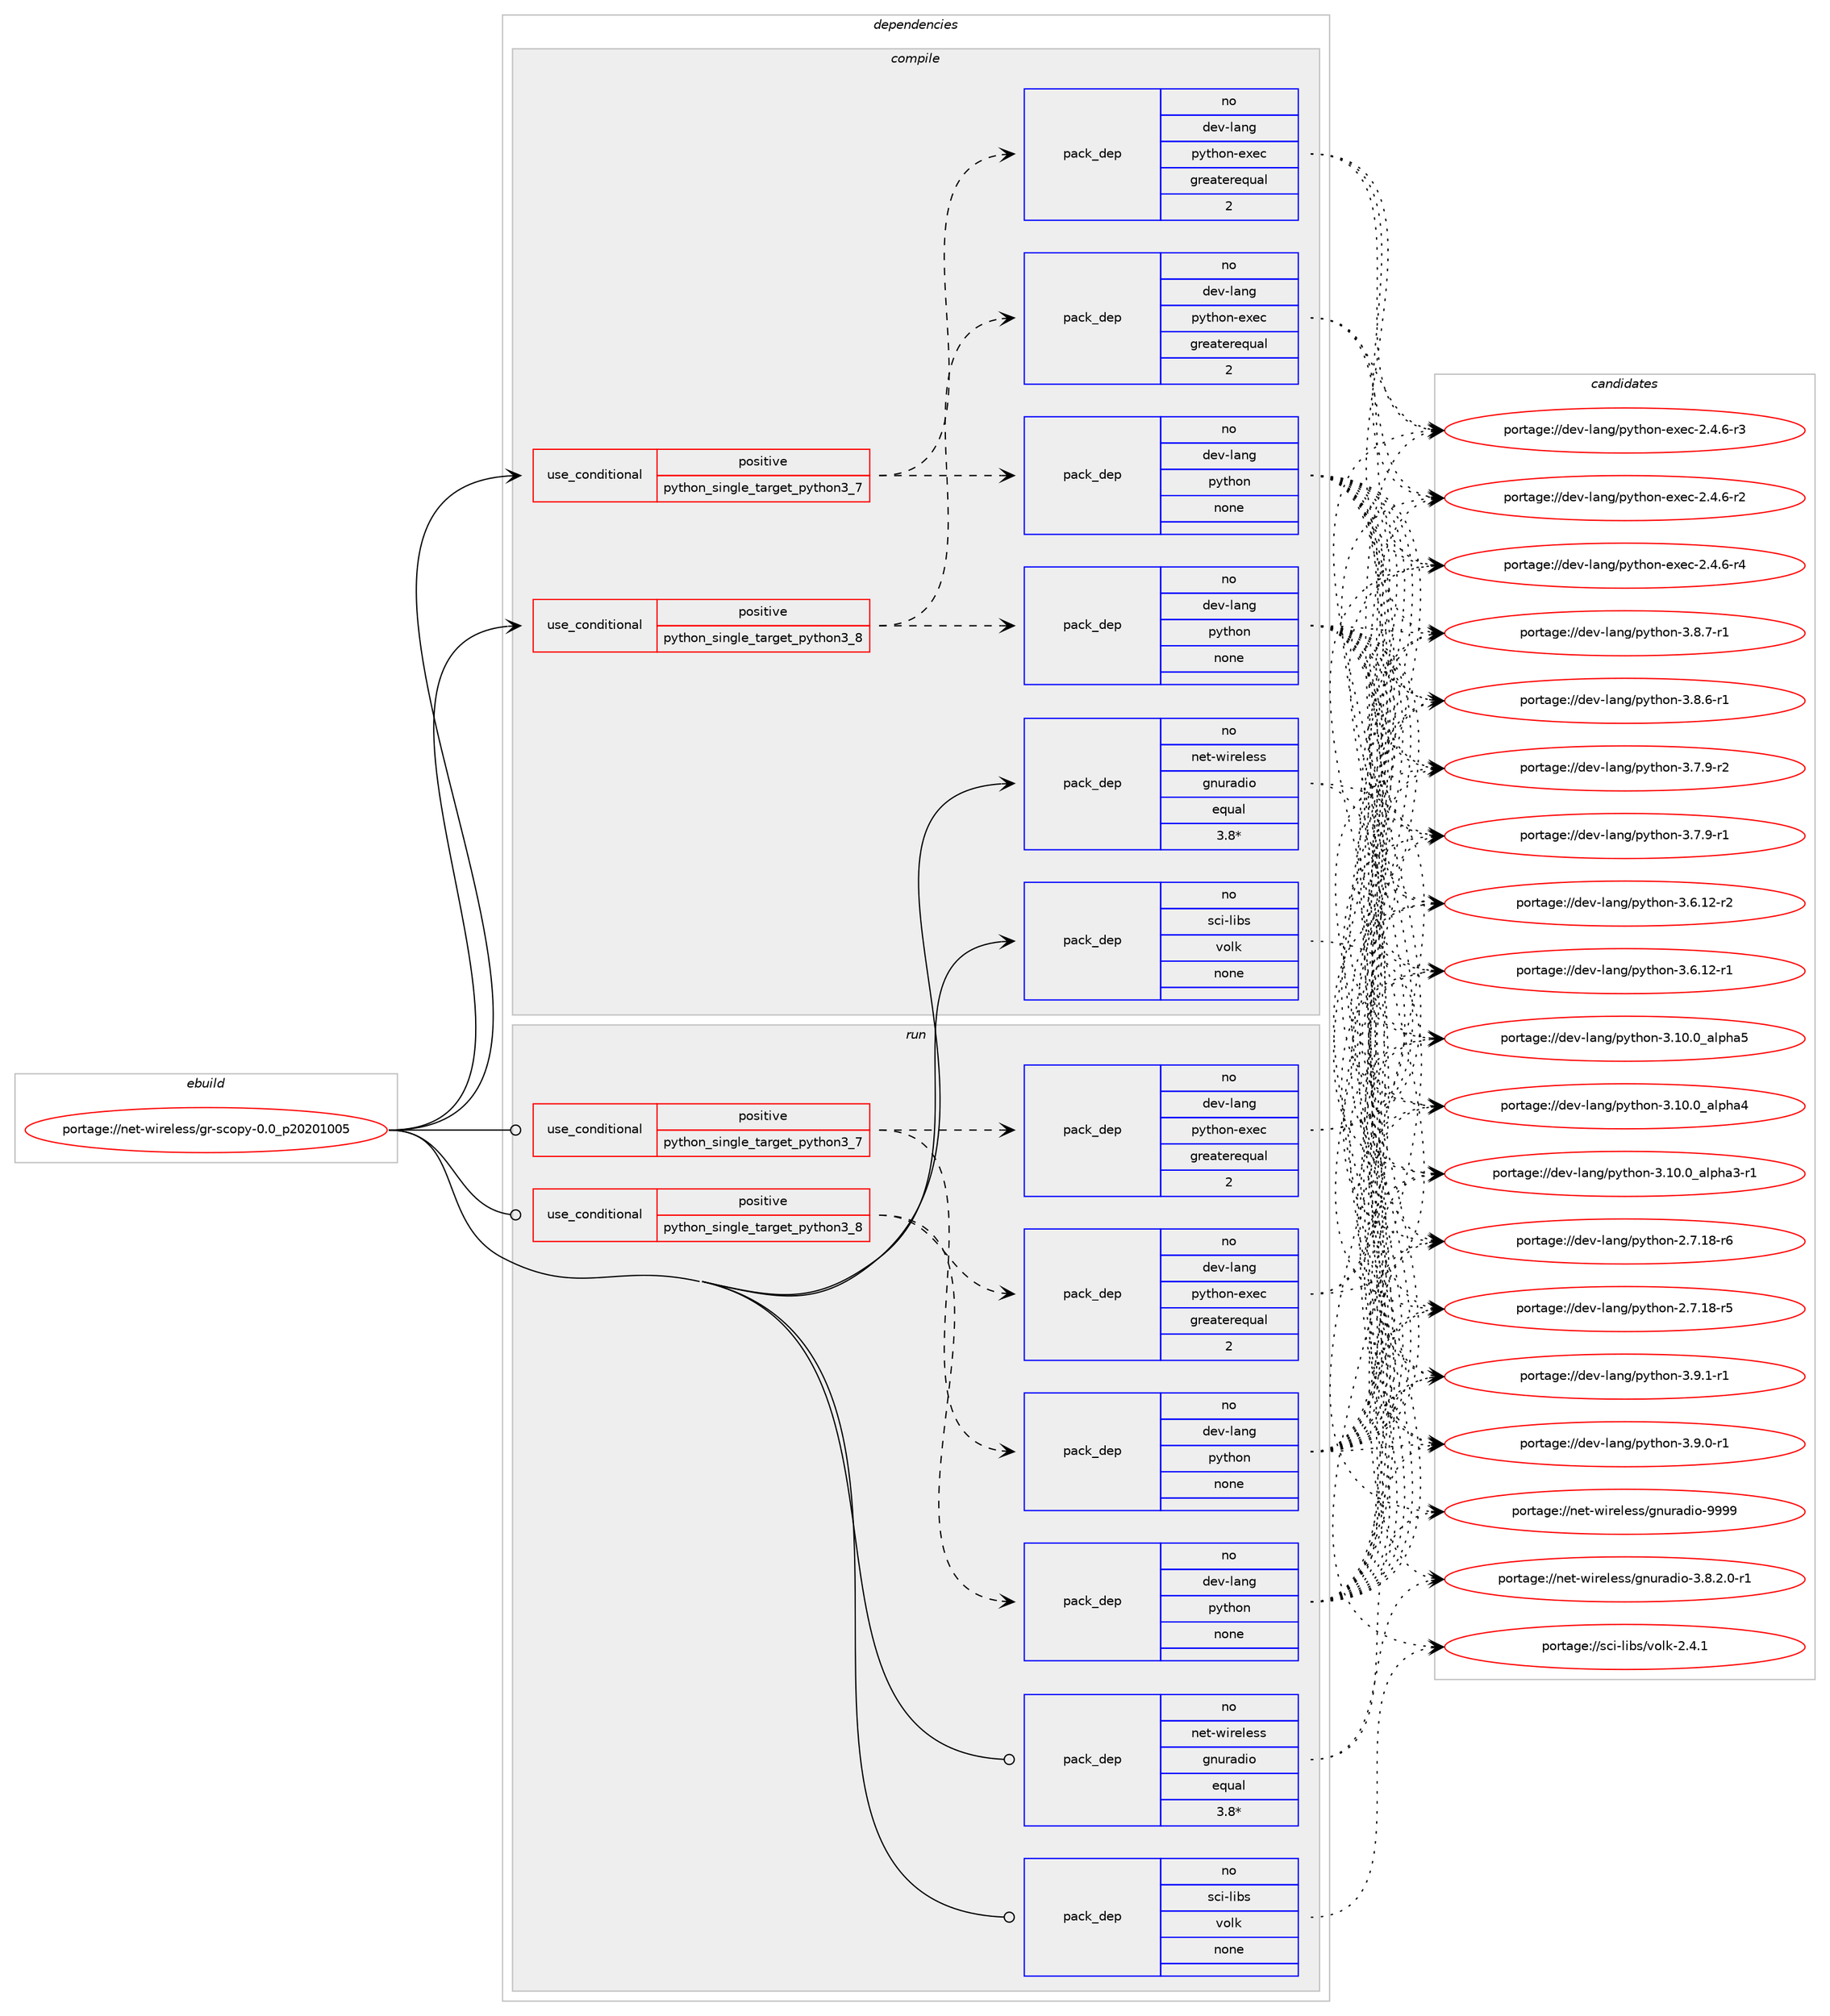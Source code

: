 digraph prolog {

# *************
# Graph options
# *************

newrank=true;
concentrate=true;
compound=true;
graph [rankdir=LR,fontname=Helvetica,fontsize=10,ranksep=1.5];#, ranksep=2.5, nodesep=0.2];
edge  [arrowhead=vee];
node  [fontname=Helvetica,fontsize=10];

# **********
# The ebuild
# **********

subgraph cluster_leftcol {
color=gray;
rank=same;
label=<<i>ebuild</i>>;
id [label="portage://net-wireless/gr-scopy-0.0_p20201005", color=red, width=4, href="../net-wireless/gr-scopy-0.0_p20201005.svg"];
}

# ****************
# The dependencies
# ****************

subgraph cluster_midcol {
color=gray;
label=<<i>dependencies</i>>;
subgraph cluster_compile {
fillcolor="#eeeeee";
style=filled;
label=<<i>compile</i>>;
subgraph cond4507 {
dependency14578 [label=<<TABLE BORDER="0" CELLBORDER="1" CELLSPACING="0" CELLPADDING="4"><TR><TD ROWSPAN="3" CELLPADDING="10">use_conditional</TD></TR><TR><TD>positive</TD></TR><TR><TD>python_single_target_python3_7</TD></TR></TABLE>>, shape=none, color=red];
subgraph pack9956 {
dependency14579 [label=<<TABLE BORDER="0" CELLBORDER="1" CELLSPACING="0" CELLPADDING="4" WIDTH="220"><TR><TD ROWSPAN="6" CELLPADDING="30">pack_dep</TD></TR><TR><TD WIDTH="110">no</TD></TR><TR><TD>dev-lang</TD></TR><TR><TD>python</TD></TR><TR><TD>none</TD></TR><TR><TD></TD></TR></TABLE>>, shape=none, color=blue];
}
dependency14578:e -> dependency14579:w [weight=20,style="dashed",arrowhead="vee"];
subgraph pack9957 {
dependency14580 [label=<<TABLE BORDER="0" CELLBORDER="1" CELLSPACING="0" CELLPADDING="4" WIDTH="220"><TR><TD ROWSPAN="6" CELLPADDING="30">pack_dep</TD></TR><TR><TD WIDTH="110">no</TD></TR><TR><TD>dev-lang</TD></TR><TR><TD>python-exec</TD></TR><TR><TD>greaterequal</TD></TR><TR><TD>2</TD></TR></TABLE>>, shape=none, color=blue];
}
dependency14578:e -> dependency14580:w [weight=20,style="dashed",arrowhead="vee"];
}
id:e -> dependency14578:w [weight=20,style="solid",arrowhead="vee"];
subgraph cond4508 {
dependency14581 [label=<<TABLE BORDER="0" CELLBORDER="1" CELLSPACING="0" CELLPADDING="4"><TR><TD ROWSPAN="3" CELLPADDING="10">use_conditional</TD></TR><TR><TD>positive</TD></TR><TR><TD>python_single_target_python3_8</TD></TR></TABLE>>, shape=none, color=red];
subgraph pack9958 {
dependency14582 [label=<<TABLE BORDER="0" CELLBORDER="1" CELLSPACING="0" CELLPADDING="4" WIDTH="220"><TR><TD ROWSPAN="6" CELLPADDING="30">pack_dep</TD></TR><TR><TD WIDTH="110">no</TD></TR><TR><TD>dev-lang</TD></TR><TR><TD>python</TD></TR><TR><TD>none</TD></TR><TR><TD></TD></TR></TABLE>>, shape=none, color=blue];
}
dependency14581:e -> dependency14582:w [weight=20,style="dashed",arrowhead="vee"];
subgraph pack9959 {
dependency14583 [label=<<TABLE BORDER="0" CELLBORDER="1" CELLSPACING="0" CELLPADDING="4" WIDTH="220"><TR><TD ROWSPAN="6" CELLPADDING="30">pack_dep</TD></TR><TR><TD WIDTH="110">no</TD></TR><TR><TD>dev-lang</TD></TR><TR><TD>python-exec</TD></TR><TR><TD>greaterequal</TD></TR><TR><TD>2</TD></TR></TABLE>>, shape=none, color=blue];
}
dependency14581:e -> dependency14583:w [weight=20,style="dashed",arrowhead="vee"];
}
id:e -> dependency14581:w [weight=20,style="solid",arrowhead="vee"];
subgraph pack9960 {
dependency14584 [label=<<TABLE BORDER="0" CELLBORDER="1" CELLSPACING="0" CELLPADDING="4" WIDTH="220"><TR><TD ROWSPAN="6" CELLPADDING="30">pack_dep</TD></TR><TR><TD WIDTH="110">no</TD></TR><TR><TD>net-wireless</TD></TR><TR><TD>gnuradio</TD></TR><TR><TD>equal</TD></TR><TR><TD>3.8*</TD></TR></TABLE>>, shape=none, color=blue];
}
id:e -> dependency14584:w [weight=20,style="solid",arrowhead="vee"];
subgraph pack9961 {
dependency14585 [label=<<TABLE BORDER="0" CELLBORDER="1" CELLSPACING="0" CELLPADDING="4" WIDTH="220"><TR><TD ROWSPAN="6" CELLPADDING="30">pack_dep</TD></TR><TR><TD WIDTH="110">no</TD></TR><TR><TD>sci-libs</TD></TR><TR><TD>volk</TD></TR><TR><TD>none</TD></TR><TR><TD></TD></TR></TABLE>>, shape=none, color=blue];
}
id:e -> dependency14585:w [weight=20,style="solid",arrowhead="vee"];
}
subgraph cluster_compileandrun {
fillcolor="#eeeeee";
style=filled;
label=<<i>compile and run</i>>;
}
subgraph cluster_run {
fillcolor="#eeeeee";
style=filled;
label=<<i>run</i>>;
subgraph cond4509 {
dependency14586 [label=<<TABLE BORDER="0" CELLBORDER="1" CELLSPACING="0" CELLPADDING="4"><TR><TD ROWSPAN="3" CELLPADDING="10">use_conditional</TD></TR><TR><TD>positive</TD></TR><TR><TD>python_single_target_python3_7</TD></TR></TABLE>>, shape=none, color=red];
subgraph pack9962 {
dependency14587 [label=<<TABLE BORDER="0" CELLBORDER="1" CELLSPACING="0" CELLPADDING="4" WIDTH="220"><TR><TD ROWSPAN="6" CELLPADDING="30">pack_dep</TD></TR><TR><TD WIDTH="110">no</TD></TR><TR><TD>dev-lang</TD></TR><TR><TD>python</TD></TR><TR><TD>none</TD></TR><TR><TD></TD></TR></TABLE>>, shape=none, color=blue];
}
dependency14586:e -> dependency14587:w [weight=20,style="dashed",arrowhead="vee"];
subgraph pack9963 {
dependency14588 [label=<<TABLE BORDER="0" CELLBORDER="1" CELLSPACING="0" CELLPADDING="4" WIDTH="220"><TR><TD ROWSPAN="6" CELLPADDING="30">pack_dep</TD></TR><TR><TD WIDTH="110">no</TD></TR><TR><TD>dev-lang</TD></TR><TR><TD>python-exec</TD></TR><TR><TD>greaterequal</TD></TR><TR><TD>2</TD></TR></TABLE>>, shape=none, color=blue];
}
dependency14586:e -> dependency14588:w [weight=20,style="dashed",arrowhead="vee"];
}
id:e -> dependency14586:w [weight=20,style="solid",arrowhead="odot"];
subgraph cond4510 {
dependency14589 [label=<<TABLE BORDER="0" CELLBORDER="1" CELLSPACING="0" CELLPADDING="4"><TR><TD ROWSPAN="3" CELLPADDING="10">use_conditional</TD></TR><TR><TD>positive</TD></TR><TR><TD>python_single_target_python3_8</TD></TR></TABLE>>, shape=none, color=red];
subgraph pack9964 {
dependency14590 [label=<<TABLE BORDER="0" CELLBORDER="1" CELLSPACING="0" CELLPADDING="4" WIDTH="220"><TR><TD ROWSPAN="6" CELLPADDING="30">pack_dep</TD></TR><TR><TD WIDTH="110">no</TD></TR><TR><TD>dev-lang</TD></TR><TR><TD>python</TD></TR><TR><TD>none</TD></TR><TR><TD></TD></TR></TABLE>>, shape=none, color=blue];
}
dependency14589:e -> dependency14590:w [weight=20,style="dashed",arrowhead="vee"];
subgraph pack9965 {
dependency14591 [label=<<TABLE BORDER="0" CELLBORDER="1" CELLSPACING="0" CELLPADDING="4" WIDTH="220"><TR><TD ROWSPAN="6" CELLPADDING="30">pack_dep</TD></TR><TR><TD WIDTH="110">no</TD></TR><TR><TD>dev-lang</TD></TR><TR><TD>python-exec</TD></TR><TR><TD>greaterequal</TD></TR><TR><TD>2</TD></TR></TABLE>>, shape=none, color=blue];
}
dependency14589:e -> dependency14591:w [weight=20,style="dashed",arrowhead="vee"];
}
id:e -> dependency14589:w [weight=20,style="solid",arrowhead="odot"];
subgraph pack9966 {
dependency14592 [label=<<TABLE BORDER="0" CELLBORDER="1" CELLSPACING="0" CELLPADDING="4" WIDTH="220"><TR><TD ROWSPAN="6" CELLPADDING="30">pack_dep</TD></TR><TR><TD WIDTH="110">no</TD></TR><TR><TD>net-wireless</TD></TR><TR><TD>gnuradio</TD></TR><TR><TD>equal</TD></TR><TR><TD>3.8*</TD></TR></TABLE>>, shape=none, color=blue];
}
id:e -> dependency14592:w [weight=20,style="solid",arrowhead="odot"];
subgraph pack9967 {
dependency14593 [label=<<TABLE BORDER="0" CELLBORDER="1" CELLSPACING="0" CELLPADDING="4" WIDTH="220"><TR><TD ROWSPAN="6" CELLPADDING="30">pack_dep</TD></TR><TR><TD WIDTH="110">no</TD></TR><TR><TD>sci-libs</TD></TR><TR><TD>volk</TD></TR><TR><TD>none</TD></TR><TR><TD></TD></TR></TABLE>>, shape=none, color=blue];
}
id:e -> dependency14593:w [weight=20,style="solid",arrowhead="odot"];
}
}

# **************
# The candidates
# **************

subgraph cluster_choices {
rank=same;
color=gray;
label=<<i>candidates</i>>;

subgraph choice9956 {
color=black;
nodesep=1;
choice1001011184510897110103471121211161041111104551465746494511449 [label="portage://dev-lang/python-3.9.1-r1", color=red, width=4,href="../dev-lang/python-3.9.1-r1.svg"];
choice1001011184510897110103471121211161041111104551465746484511449 [label="portage://dev-lang/python-3.9.0-r1", color=red, width=4,href="../dev-lang/python-3.9.0-r1.svg"];
choice1001011184510897110103471121211161041111104551465646554511449 [label="portage://dev-lang/python-3.8.7-r1", color=red, width=4,href="../dev-lang/python-3.8.7-r1.svg"];
choice1001011184510897110103471121211161041111104551465646544511449 [label="portage://dev-lang/python-3.8.6-r1", color=red, width=4,href="../dev-lang/python-3.8.6-r1.svg"];
choice1001011184510897110103471121211161041111104551465546574511450 [label="portage://dev-lang/python-3.7.9-r2", color=red, width=4,href="../dev-lang/python-3.7.9-r2.svg"];
choice1001011184510897110103471121211161041111104551465546574511449 [label="portage://dev-lang/python-3.7.9-r1", color=red, width=4,href="../dev-lang/python-3.7.9-r1.svg"];
choice100101118451089711010347112121116104111110455146544649504511450 [label="portage://dev-lang/python-3.6.12-r2", color=red, width=4,href="../dev-lang/python-3.6.12-r2.svg"];
choice100101118451089711010347112121116104111110455146544649504511449 [label="portage://dev-lang/python-3.6.12-r1", color=red, width=4,href="../dev-lang/python-3.6.12-r1.svg"];
choice1001011184510897110103471121211161041111104551464948464895971081121049753 [label="portage://dev-lang/python-3.10.0_alpha5", color=red, width=4,href="../dev-lang/python-3.10.0_alpha5.svg"];
choice1001011184510897110103471121211161041111104551464948464895971081121049752 [label="portage://dev-lang/python-3.10.0_alpha4", color=red, width=4,href="../dev-lang/python-3.10.0_alpha4.svg"];
choice10010111845108971101034711212111610411111045514649484648959710811210497514511449 [label="portage://dev-lang/python-3.10.0_alpha3-r1", color=red, width=4,href="../dev-lang/python-3.10.0_alpha3-r1.svg"];
choice100101118451089711010347112121116104111110455046554649564511454 [label="portage://dev-lang/python-2.7.18-r6", color=red, width=4,href="../dev-lang/python-2.7.18-r6.svg"];
choice100101118451089711010347112121116104111110455046554649564511453 [label="portage://dev-lang/python-2.7.18-r5", color=red, width=4,href="../dev-lang/python-2.7.18-r5.svg"];
dependency14579:e -> choice1001011184510897110103471121211161041111104551465746494511449:w [style=dotted,weight="100"];
dependency14579:e -> choice1001011184510897110103471121211161041111104551465746484511449:w [style=dotted,weight="100"];
dependency14579:e -> choice1001011184510897110103471121211161041111104551465646554511449:w [style=dotted,weight="100"];
dependency14579:e -> choice1001011184510897110103471121211161041111104551465646544511449:w [style=dotted,weight="100"];
dependency14579:e -> choice1001011184510897110103471121211161041111104551465546574511450:w [style=dotted,weight="100"];
dependency14579:e -> choice1001011184510897110103471121211161041111104551465546574511449:w [style=dotted,weight="100"];
dependency14579:e -> choice100101118451089711010347112121116104111110455146544649504511450:w [style=dotted,weight="100"];
dependency14579:e -> choice100101118451089711010347112121116104111110455146544649504511449:w [style=dotted,weight="100"];
dependency14579:e -> choice1001011184510897110103471121211161041111104551464948464895971081121049753:w [style=dotted,weight="100"];
dependency14579:e -> choice1001011184510897110103471121211161041111104551464948464895971081121049752:w [style=dotted,weight="100"];
dependency14579:e -> choice10010111845108971101034711212111610411111045514649484648959710811210497514511449:w [style=dotted,weight="100"];
dependency14579:e -> choice100101118451089711010347112121116104111110455046554649564511454:w [style=dotted,weight="100"];
dependency14579:e -> choice100101118451089711010347112121116104111110455046554649564511453:w [style=dotted,weight="100"];
}
subgraph choice9957 {
color=black;
nodesep=1;
choice10010111845108971101034711212111610411111045101120101994550465246544511452 [label="portage://dev-lang/python-exec-2.4.6-r4", color=red, width=4,href="../dev-lang/python-exec-2.4.6-r4.svg"];
choice10010111845108971101034711212111610411111045101120101994550465246544511451 [label="portage://dev-lang/python-exec-2.4.6-r3", color=red, width=4,href="../dev-lang/python-exec-2.4.6-r3.svg"];
choice10010111845108971101034711212111610411111045101120101994550465246544511450 [label="portage://dev-lang/python-exec-2.4.6-r2", color=red, width=4,href="../dev-lang/python-exec-2.4.6-r2.svg"];
dependency14580:e -> choice10010111845108971101034711212111610411111045101120101994550465246544511452:w [style=dotted,weight="100"];
dependency14580:e -> choice10010111845108971101034711212111610411111045101120101994550465246544511451:w [style=dotted,weight="100"];
dependency14580:e -> choice10010111845108971101034711212111610411111045101120101994550465246544511450:w [style=dotted,weight="100"];
}
subgraph choice9958 {
color=black;
nodesep=1;
choice1001011184510897110103471121211161041111104551465746494511449 [label="portage://dev-lang/python-3.9.1-r1", color=red, width=4,href="../dev-lang/python-3.9.1-r1.svg"];
choice1001011184510897110103471121211161041111104551465746484511449 [label="portage://dev-lang/python-3.9.0-r1", color=red, width=4,href="../dev-lang/python-3.9.0-r1.svg"];
choice1001011184510897110103471121211161041111104551465646554511449 [label="portage://dev-lang/python-3.8.7-r1", color=red, width=4,href="../dev-lang/python-3.8.7-r1.svg"];
choice1001011184510897110103471121211161041111104551465646544511449 [label="portage://dev-lang/python-3.8.6-r1", color=red, width=4,href="../dev-lang/python-3.8.6-r1.svg"];
choice1001011184510897110103471121211161041111104551465546574511450 [label="portage://dev-lang/python-3.7.9-r2", color=red, width=4,href="../dev-lang/python-3.7.9-r2.svg"];
choice1001011184510897110103471121211161041111104551465546574511449 [label="portage://dev-lang/python-3.7.9-r1", color=red, width=4,href="../dev-lang/python-3.7.9-r1.svg"];
choice100101118451089711010347112121116104111110455146544649504511450 [label="portage://dev-lang/python-3.6.12-r2", color=red, width=4,href="../dev-lang/python-3.6.12-r2.svg"];
choice100101118451089711010347112121116104111110455146544649504511449 [label="portage://dev-lang/python-3.6.12-r1", color=red, width=4,href="../dev-lang/python-3.6.12-r1.svg"];
choice1001011184510897110103471121211161041111104551464948464895971081121049753 [label="portage://dev-lang/python-3.10.0_alpha5", color=red, width=4,href="../dev-lang/python-3.10.0_alpha5.svg"];
choice1001011184510897110103471121211161041111104551464948464895971081121049752 [label="portage://dev-lang/python-3.10.0_alpha4", color=red, width=4,href="../dev-lang/python-3.10.0_alpha4.svg"];
choice10010111845108971101034711212111610411111045514649484648959710811210497514511449 [label="portage://dev-lang/python-3.10.0_alpha3-r1", color=red, width=4,href="../dev-lang/python-3.10.0_alpha3-r1.svg"];
choice100101118451089711010347112121116104111110455046554649564511454 [label="portage://dev-lang/python-2.7.18-r6", color=red, width=4,href="../dev-lang/python-2.7.18-r6.svg"];
choice100101118451089711010347112121116104111110455046554649564511453 [label="portage://dev-lang/python-2.7.18-r5", color=red, width=4,href="../dev-lang/python-2.7.18-r5.svg"];
dependency14582:e -> choice1001011184510897110103471121211161041111104551465746494511449:w [style=dotted,weight="100"];
dependency14582:e -> choice1001011184510897110103471121211161041111104551465746484511449:w [style=dotted,weight="100"];
dependency14582:e -> choice1001011184510897110103471121211161041111104551465646554511449:w [style=dotted,weight="100"];
dependency14582:e -> choice1001011184510897110103471121211161041111104551465646544511449:w [style=dotted,weight="100"];
dependency14582:e -> choice1001011184510897110103471121211161041111104551465546574511450:w [style=dotted,weight="100"];
dependency14582:e -> choice1001011184510897110103471121211161041111104551465546574511449:w [style=dotted,weight="100"];
dependency14582:e -> choice100101118451089711010347112121116104111110455146544649504511450:w [style=dotted,weight="100"];
dependency14582:e -> choice100101118451089711010347112121116104111110455146544649504511449:w [style=dotted,weight="100"];
dependency14582:e -> choice1001011184510897110103471121211161041111104551464948464895971081121049753:w [style=dotted,weight="100"];
dependency14582:e -> choice1001011184510897110103471121211161041111104551464948464895971081121049752:w [style=dotted,weight="100"];
dependency14582:e -> choice10010111845108971101034711212111610411111045514649484648959710811210497514511449:w [style=dotted,weight="100"];
dependency14582:e -> choice100101118451089711010347112121116104111110455046554649564511454:w [style=dotted,weight="100"];
dependency14582:e -> choice100101118451089711010347112121116104111110455046554649564511453:w [style=dotted,weight="100"];
}
subgraph choice9959 {
color=black;
nodesep=1;
choice10010111845108971101034711212111610411111045101120101994550465246544511452 [label="portage://dev-lang/python-exec-2.4.6-r4", color=red, width=4,href="../dev-lang/python-exec-2.4.6-r4.svg"];
choice10010111845108971101034711212111610411111045101120101994550465246544511451 [label="portage://dev-lang/python-exec-2.4.6-r3", color=red, width=4,href="../dev-lang/python-exec-2.4.6-r3.svg"];
choice10010111845108971101034711212111610411111045101120101994550465246544511450 [label="portage://dev-lang/python-exec-2.4.6-r2", color=red, width=4,href="../dev-lang/python-exec-2.4.6-r2.svg"];
dependency14583:e -> choice10010111845108971101034711212111610411111045101120101994550465246544511452:w [style=dotted,weight="100"];
dependency14583:e -> choice10010111845108971101034711212111610411111045101120101994550465246544511451:w [style=dotted,weight="100"];
dependency14583:e -> choice10010111845108971101034711212111610411111045101120101994550465246544511450:w [style=dotted,weight="100"];
}
subgraph choice9960 {
color=black;
nodesep=1;
choice1101011164511910511410110810111511547103110117114971001051114557575757 [label="portage://net-wireless/gnuradio-9999", color=red, width=4,href="../net-wireless/gnuradio-9999.svg"];
choice11010111645119105114101108101115115471031101171149710010511145514656465046484511449 [label="portage://net-wireless/gnuradio-3.8.2.0-r1", color=red, width=4,href="../net-wireless/gnuradio-3.8.2.0-r1.svg"];
dependency14584:e -> choice1101011164511910511410110810111511547103110117114971001051114557575757:w [style=dotted,weight="100"];
dependency14584:e -> choice11010111645119105114101108101115115471031101171149710010511145514656465046484511449:w [style=dotted,weight="100"];
}
subgraph choice9961 {
color=black;
nodesep=1;
choice11599105451081059811547118111108107455046524649 [label="portage://sci-libs/volk-2.4.1", color=red, width=4,href="../sci-libs/volk-2.4.1.svg"];
dependency14585:e -> choice11599105451081059811547118111108107455046524649:w [style=dotted,weight="100"];
}
subgraph choice9962 {
color=black;
nodesep=1;
choice1001011184510897110103471121211161041111104551465746494511449 [label="portage://dev-lang/python-3.9.1-r1", color=red, width=4,href="../dev-lang/python-3.9.1-r1.svg"];
choice1001011184510897110103471121211161041111104551465746484511449 [label="portage://dev-lang/python-3.9.0-r1", color=red, width=4,href="../dev-lang/python-3.9.0-r1.svg"];
choice1001011184510897110103471121211161041111104551465646554511449 [label="portage://dev-lang/python-3.8.7-r1", color=red, width=4,href="../dev-lang/python-3.8.7-r1.svg"];
choice1001011184510897110103471121211161041111104551465646544511449 [label="portage://dev-lang/python-3.8.6-r1", color=red, width=4,href="../dev-lang/python-3.8.6-r1.svg"];
choice1001011184510897110103471121211161041111104551465546574511450 [label="portage://dev-lang/python-3.7.9-r2", color=red, width=4,href="../dev-lang/python-3.7.9-r2.svg"];
choice1001011184510897110103471121211161041111104551465546574511449 [label="portage://dev-lang/python-3.7.9-r1", color=red, width=4,href="../dev-lang/python-3.7.9-r1.svg"];
choice100101118451089711010347112121116104111110455146544649504511450 [label="portage://dev-lang/python-3.6.12-r2", color=red, width=4,href="../dev-lang/python-3.6.12-r2.svg"];
choice100101118451089711010347112121116104111110455146544649504511449 [label="portage://dev-lang/python-3.6.12-r1", color=red, width=4,href="../dev-lang/python-3.6.12-r1.svg"];
choice1001011184510897110103471121211161041111104551464948464895971081121049753 [label="portage://dev-lang/python-3.10.0_alpha5", color=red, width=4,href="../dev-lang/python-3.10.0_alpha5.svg"];
choice1001011184510897110103471121211161041111104551464948464895971081121049752 [label="portage://dev-lang/python-3.10.0_alpha4", color=red, width=4,href="../dev-lang/python-3.10.0_alpha4.svg"];
choice10010111845108971101034711212111610411111045514649484648959710811210497514511449 [label="portage://dev-lang/python-3.10.0_alpha3-r1", color=red, width=4,href="../dev-lang/python-3.10.0_alpha3-r1.svg"];
choice100101118451089711010347112121116104111110455046554649564511454 [label="portage://dev-lang/python-2.7.18-r6", color=red, width=4,href="../dev-lang/python-2.7.18-r6.svg"];
choice100101118451089711010347112121116104111110455046554649564511453 [label="portage://dev-lang/python-2.7.18-r5", color=red, width=4,href="../dev-lang/python-2.7.18-r5.svg"];
dependency14587:e -> choice1001011184510897110103471121211161041111104551465746494511449:w [style=dotted,weight="100"];
dependency14587:e -> choice1001011184510897110103471121211161041111104551465746484511449:w [style=dotted,weight="100"];
dependency14587:e -> choice1001011184510897110103471121211161041111104551465646554511449:w [style=dotted,weight="100"];
dependency14587:e -> choice1001011184510897110103471121211161041111104551465646544511449:w [style=dotted,weight="100"];
dependency14587:e -> choice1001011184510897110103471121211161041111104551465546574511450:w [style=dotted,weight="100"];
dependency14587:e -> choice1001011184510897110103471121211161041111104551465546574511449:w [style=dotted,weight="100"];
dependency14587:e -> choice100101118451089711010347112121116104111110455146544649504511450:w [style=dotted,weight="100"];
dependency14587:e -> choice100101118451089711010347112121116104111110455146544649504511449:w [style=dotted,weight="100"];
dependency14587:e -> choice1001011184510897110103471121211161041111104551464948464895971081121049753:w [style=dotted,weight="100"];
dependency14587:e -> choice1001011184510897110103471121211161041111104551464948464895971081121049752:w [style=dotted,weight="100"];
dependency14587:e -> choice10010111845108971101034711212111610411111045514649484648959710811210497514511449:w [style=dotted,weight="100"];
dependency14587:e -> choice100101118451089711010347112121116104111110455046554649564511454:w [style=dotted,weight="100"];
dependency14587:e -> choice100101118451089711010347112121116104111110455046554649564511453:w [style=dotted,weight="100"];
}
subgraph choice9963 {
color=black;
nodesep=1;
choice10010111845108971101034711212111610411111045101120101994550465246544511452 [label="portage://dev-lang/python-exec-2.4.6-r4", color=red, width=4,href="../dev-lang/python-exec-2.4.6-r4.svg"];
choice10010111845108971101034711212111610411111045101120101994550465246544511451 [label="portage://dev-lang/python-exec-2.4.6-r3", color=red, width=4,href="../dev-lang/python-exec-2.4.6-r3.svg"];
choice10010111845108971101034711212111610411111045101120101994550465246544511450 [label="portage://dev-lang/python-exec-2.4.6-r2", color=red, width=4,href="../dev-lang/python-exec-2.4.6-r2.svg"];
dependency14588:e -> choice10010111845108971101034711212111610411111045101120101994550465246544511452:w [style=dotted,weight="100"];
dependency14588:e -> choice10010111845108971101034711212111610411111045101120101994550465246544511451:w [style=dotted,weight="100"];
dependency14588:e -> choice10010111845108971101034711212111610411111045101120101994550465246544511450:w [style=dotted,weight="100"];
}
subgraph choice9964 {
color=black;
nodesep=1;
choice1001011184510897110103471121211161041111104551465746494511449 [label="portage://dev-lang/python-3.9.1-r1", color=red, width=4,href="../dev-lang/python-3.9.1-r1.svg"];
choice1001011184510897110103471121211161041111104551465746484511449 [label="portage://dev-lang/python-3.9.0-r1", color=red, width=4,href="../dev-lang/python-3.9.0-r1.svg"];
choice1001011184510897110103471121211161041111104551465646554511449 [label="portage://dev-lang/python-3.8.7-r1", color=red, width=4,href="../dev-lang/python-3.8.7-r1.svg"];
choice1001011184510897110103471121211161041111104551465646544511449 [label="portage://dev-lang/python-3.8.6-r1", color=red, width=4,href="../dev-lang/python-3.8.6-r1.svg"];
choice1001011184510897110103471121211161041111104551465546574511450 [label="portage://dev-lang/python-3.7.9-r2", color=red, width=4,href="../dev-lang/python-3.7.9-r2.svg"];
choice1001011184510897110103471121211161041111104551465546574511449 [label="portage://dev-lang/python-3.7.9-r1", color=red, width=4,href="../dev-lang/python-3.7.9-r1.svg"];
choice100101118451089711010347112121116104111110455146544649504511450 [label="portage://dev-lang/python-3.6.12-r2", color=red, width=4,href="../dev-lang/python-3.6.12-r2.svg"];
choice100101118451089711010347112121116104111110455146544649504511449 [label="portage://dev-lang/python-3.6.12-r1", color=red, width=4,href="../dev-lang/python-3.6.12-r1.svg"];
choice1001011184510897110103471121211161041111104551464948464895971081121049753 [label="portage://dev-lang/python-3.10.0_alpha5", color=red, width=4,href="../dev-lang/python-3.10.0_alpha5.svg"];
choice1001011184510897110103471121211161041111104551464948464895971081121049752 [label="portage://dev-lang/python-3.10.0_alpha4", color=red, width=4,href="../dev-lang/python-3.10.0_alpha4.svg"];
choice10010111845108971101034711212111610411111045514649484648959710811210497514511449 [label="portage://dev-lang/python-3.10.0_alpha3-r1", color=red, width=4,href="../dev-lang/python-3.10.0_alpha3-r1.svg"];
choice100101118451089711010347112121116104111110455046554649564511454 [label="portage://dev-lang/python-2.7.18-r6", color=red, width=4,href="../dev-lang/python-2.7.18-r6.svg"];
choice100101118451089711010347112121116104111110455046554649564511453 [label="portage://dev-lang/python-2.7.18-r5", color=red, width=4,href="../dev-lang/python-2.7.18-r5.svg"];
dependency14590:e -> choice1001011184510897110103471121211161041111104551465746494511449:w [style=dotted,weight="100"];
dependency14590:e -> choice1001011184510897110103471121211161041111104551465746484511449:w [style=dotted,weight="100"];
dependency14590:e -> choice1001011184510897110103471121211161041111104551465646554511449:w [style=dotted,weight="100"];
dependency14590:e -> choice1001011184510897110103471121211161041111104551465646544511449:w [style=dotted,weight="100"];
dependency14590:e -> choice1001011184510897110103471121211161041111104551465546574511450:w [style=dotted,weight="100"];
dependency14590:e -> choice1001011184510897110103471121211161041111104551465546574511449:w [style=dotted,weight="100"];
dependency14590:e -> choice100101118451089711010347112121116104111110455146544649504511450:w [style=dotted,weight="100"];
dependency14590:e -> choice100101118451089711010347112121116104111110455146544649504511449:w [style=dotted,weight="100"];
dependency14590:e -> choice1001011184510897110103471121211161041111104551464948464895971081121049753:w [style=dotted,weight="100"];
dependency14590:e -> choice1001011184510897110103471121211161041111104551464948464895971081121049752:w [style=dotted,weight="100"];
dependency14590:e -> choice10010111845108971101034711212111610411111045514649484648959710811210497514511449:w [style=dotted,weight="100"];
dependency14590:e -> choice100101118451089711010347112121116104111110455046554649564511454:w [style=dotted,weight="100"];
dependency14590:e -> choice100101118451089711010347112121116104111110455046554649564511453:w [style=dotted,weight="100"];
}
subgraph choice9965 {
color=black;
nodesep=1;
choice10010111845108971101034711212111610411111045101120101994550465246544511452 [label="portage://dev-lang/python-exec-2.4.6-r4", color=red, width=4,href="../dev-lang/python-exec-2.4.6-r4.svg"];
choice10010111845108971101034711212111610411111045101120101994550465246544511451 [label="portage://dev-lang/python-exec-2.4.6-r3", color=red, width=4,href="../dev-lang/python-exec-2.4.6-r3.svg"];
choice10010111845108971101034711212111610411111045101120101994550465246544511450 [label="portage://dev-lang/python-exec-2.4.6-r2", color=red, width=4,href="../dev-lang/python-exec-2.4.6-r2.svg"];
dependency14591:e -> choice10010111845108971101034711212111610411111045101120101994550465246544511452:w [style=dotted,weight="100"];
dependency14591:e -> choice10010111845108971101034711212111610411111045101120101994550465246544511451:w [style=dotted,weight="100"];
dependency14591:e -> choice10010111845108971101034711212111610411111045101120101994550465246544511450:w [style=dotted,weight="100"];
}
subgraph choice9966 {
color=black;
nodesep=1;
choice1101011164511910511410110810111511547103110117114971001051114557575757 [label="portage://net-wireless/gnuradio-9999", color=red, width=4,href="../net-wireless/gnuradio-9999.svg"];
choice11010111645119105114101108101115115471031101171149710010511145514656465046484511449 [label="portage://net-wireless/gnuradio-3.8.2.0-r1", color=red, width=4,href="../net-wireless/gnuradio-3.8.2.0-r1.svg"];
dependency14592:e -> choice1101011164511910511410110810111511547103110117114971001051114557575757:w [style=dotted,weight="100"];
dependency14592:e -> choice11010111645119105114101108101115115471031101171149710010511145514656465046484511449:w [style=dotted,weight="100"];
}
subgraph choice9967 {
color=black;
nodesep=1;
choice11599105451081059811547118111108107455046524649 [label="portage://sci-libs/volk-2.4.1", color=red, width=4,href="../sci-libs/volk-2.4.1.svg"];
dependency14593:e -> choice11599105451081059811547118111108107455046524649:w [style=dotted,weight="100"];
}
}

}

